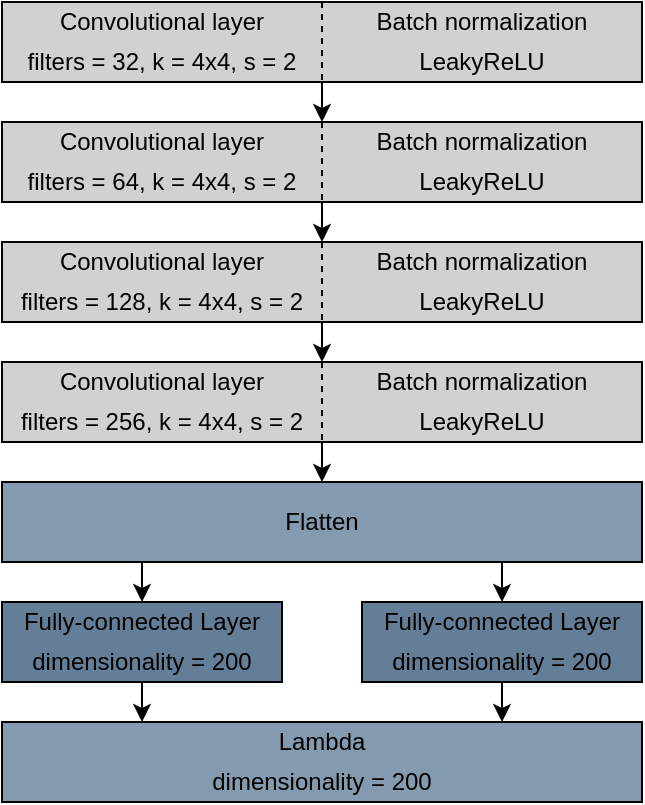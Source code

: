 <mxfile version="13.2.3" type="device"><diagram id="Jjx0yToGkwg_aagyGWfe" name="Page-1"><mxGraphModel dx="474" dy="278" grid="1" gridSize="10" guides="1" tooltips="1" connect="1" arrows="1" fold="1" page="1" pageScale="1" pageWidth="827" pageHeight="1169" math="0" shadow="0"><root><mxCell id="0"/><mxCell id="1" parent="0"/><mxCell id="CDcF8ZXSjtsJYcFYullk-2" value="" style="rounded=0;whiteSpace=wrap;html=1;fillColor=#D1D1D1;" parent="1" vertex="1"><mxGeometry x="160" y="140" width="320" height="40" as="geometry"/></mxCell><mxCell id="CDcF8ZXSjtsJYcFYullk-3" value="Convolutional layer" style="text;html=1;strokeColor=none;fillColor=none;align=center;verticalAlign=middle;whiteSpace=wrap;rounded=0;" parent="1" vertex="1"><mxGeometry x="160" y="140" width="160" height="20" as="geometry"/></mxCell><mxCell id="CDcF8ZXSjtsJYcFYullk-6" value="" style="endArrow=none;dashed=1;html=1;entryX=0.5;entryY=1;entryDx=0;entryDy=0;exitX=0.5;exitY=0;exitDx=0;exitDy=0;" parent="1" source="CDcF8ZXSjtsJYcFYullk-2" target="CDcF8ZXSjtsJYcFYullk-2" edge="1"><mxGeometry width="50" height="50" relative="1" as="geometry"><mxPoint x="310" y="240" as="sourcePoint"/><mxPoint x="360" y="190" as="targetPoint"/></mxGeometry></mxCell><mxCell id="CDcF8ZXSjtsJYcFYullk-7" value="filters = 32, k = 4x4, s = 2" style="text;html=1;strokeColor=none;fillColor=none;align=center;verticalAlign=middle;whiteSpace=wrap;rounded=0;" parent="1" vertex="1"><mxGeometry x="160" y="160" width="160" height="20" as="geometry"/></mxCell><mxCell id="RywAvWcUeMI54Gjnnr_F-1" style="edgeStyle=orthogonalEdgeStyle;rounded=0;orthogonalLoop=1;jettySize=auto;html=1;exitX=0;exitY=1;exitDx=0;exitDy=0;entryX=0;entryY=0;entryDx=0;entryDy=0;" edge="1" parent="1" source="CDcF8ZXSjtsJYcFYullk-8" target="CDcF8ZXSjtsJYcFYullk-21"><mxGeometry relative="1" as="geometry"/></mxCell><mxCell id="CDcF8ZXSjtsJYcFYullk-8" value="LeakyReLU" style="text;html=1;strokeColor=none;fillColor=none;align=center;verticalAlign=middle;whiteSpace=wrap;rounded=0;" parent="1" vertex="1"><mxGeometry x="320" y="160" width="160" height="20" as="geometry"/></mxCell><mxCell id="CDcF8ZXSjtsJYcFYullk-9" value="Batch normalization" style="text;html=1;strokeColor=none;fillColor=none;align=center;verticalAlign=middle;whiteSpace=wrap;rounded=0;" parent="1" vertex="1"><mxGeometry x="320" y="140" width="160" height="20" as="geometry"/></mxCell><mxCell id="CDcF8ZXSjtsJYcFYullk-16" value="" style="rounded=0;whiteSpace=wrap;html=1;fillColor=#D1D1D1;" parent="1" vertex="1"><mxGeometry x="160" y="200" width="320" height="40" as="geometry"/></mxCell><mxCell id="CDcF8ZXSjtsJYcFYullk-17" value="Convolutional layer" style="text;html=1;strokeColor=none;fillColor=none;align=center;verticalAlign=middle;whiteSpace=wrap;rounded=0;" parent="1" vertex="1"><mxGeometry x="160" y="200" width="160" height="20" as="geometry"/></mxCell><mxCell id="CDcF8ZXSjtsJYcFYullk-18" value="" style="endArrow=none;dashed=1;html=1;entryX=0.5;entryY=1;entryDx=0;entryDy=0;exitX=0.5;exitY=0;exitDx=0;exitDy=0;" parent="1" source="CDcF8ZXSjtsJYcFYullk-16" target="CDcF8ZXSjtsJYcFYullk-16" edge="1"><mxGeometry width="50" height="50" relative="1" as="geometry"><mxPoint x="310" y="300" as="sourcePoint"/><mxPoint x="360" y="250" as="targetPoint"/></mxGeometry></mxCell><mxCell id="CDcF8ZXSjtsJYcFYullk-19" value="filters = 64, k = 4x4, s = 2" style="text;html=1;strokeColor=none;fillColor=none;align=center;verticalAlign=middle;whiteSpace=wrap;rounded=0;" parent="1" vertex="1"><mxGeometry x="160" y="220" width="160" height="20" as="geometry"/></mxCell><mxCell id="RywAvWcUeMI54Gjnnr_F-2" style="edgeStyle=orthogonalEdgeStyle;rounded=0;orthogonalLoop=1;jettySize=auto;html=1;exitX=0;exitY=1;exitDx=0;exitDy=0;entryX=0;entryY=0;entryDx=0;entryDy=0;" edge="1" parent="1" source="CDcF8ZXSjtsJYcFYullk-20" target="CDcF8ZXSjtsJYcFYullk-27"><mxGeometry relative="1" as="geometry"/></mxCell><mxCell id="CDcF8ZXSjtsJYcFYullk-20" value="LeakyReLU" style="text;html=1;strokeColor=none;fillColor=none;align=center;verticalAlign=middle;whiteSpace=wrap;rounded=0;" parent="1" vertex="1"><mxGeometry x="320" y="220" width="160" height="20" as="geometry"/></mxCell><mxCell id="CDcF8ZXSjtsJYcFYullk-21" value="Batch normalization" style="text;html=1;strokeColor=none;fillColor=none;align=center;verticalAlign=middle;whiteSpace=wrap;rounded=0;" parent="1" vertex="1"><mxGeometry x="320" y="200" width="160" height="20" as="geometry"/></mxCell><mxCell id="CDcF8ZXSjtsJYcFYullk-22" value="" style="rounded=0;whiteSpace=wrap;html=1;fillColor=#D1D1D1;" parent="1" vertex="1"><mxGeometry x="160" y="260" width="320" height="40" as="geometry"/></mxCell><mxCell id="CDcF8ZXSjtsJYcFYullk-23" value="Convolutional layer" style="text;html=1;strokeColor=none;fillColor=none;align=center;verticalAlign=middle;whiteSpace=wrap;rounded=0;" parent="1" vertex="1"><mxGeometry x="160" y="260" width="160" height="20" as="geometry"/></mxCell><mxCell id="CDcF8ZXSjtsJYcFYullk-24" value="" style="endArrow=none;dashed=1;html=1;entryX=0.5;entryY=1;entryDx=0;entryDy=0;exitX=0.5;exitY=0;exitDx=0;exitDy=0;" parent="1" source="CDcF8ZXSjtsJYcFYullk-22" target="CDcF8ZXSjtsJYcFYullk-22" edge="1"><mxGeometry width="50" height="50" relative="1" as="geometry"><mxPoint x="310" y="360" as="sourcePoint"/><mxPoint x="360" y="310" as="targetPoint"/></mxGeometry></mxCell><mxCell id="CDcF8ZXSjtsJYcFYullk-25" value="filters = 128, k = 4x4, s = 2" style="text;html=1;strokeColor=none;fillColor=none;align=center;verticalAlign=middle;whiteSpace=wrap;rounded=0;" parent="1" vertex="1"><mxGeometry x="160" y="280" width="160" height="20" as="geometry"/></mxCell><mxCell id="RywAvWcUeMI54Gjnnr_F-3" style="edgeStyle=orthogonalEdgeStyle;rounded=0;orthogonalLoop=1;jettySize=auto;html=1;exitX=0;exitY=1;exitDx=0;exitDy=0;entryX=0;entryY=0;entryDx=0;entryDy=0;" edge="1" parent="1" source="CDcF8ZXSjtsJYcFYullk-26" target="CDcF8ZXSjtsJYcFYullk-33"><mxGeometry relative="1" as="geometry"/></mxCell><mxCell id="CDcF8ZXSjtsJYcFYullk-26" value="LeakyReLU" style="text;html=1;strokeColor=none;fillColor=none;align=center;verticalAlign=middle;whiteSpace=wrap;rounded=0;" parent="1" vertex="1"><mxGeometry x="320" y="280" width="160" height="20" as="geometry"/></mxCell><mxCell id="CDcF8ZXSjtsJYcFYullk-27" value="Batch normalization" style="text;html=1;strokeColor=none;fillColor=none;align=center;verticalAlign=middle;whiteSpace=wrap;rounded=0;" parent="1" vertex="1"><mxGeometry x="320" y="260" width="160" height="20" as="geometry"/></mxCell><mxCell id="CDcF8ZXSjtsJYcFYullk-28" value="" style="rounded=0;whiteSpace=wrap;html=1;fillColor=#D1D1D1;" parent="1" vertex="1"><mxGeometry x="160" y="320" width="320" height="40" as="geometry"/></mxCell><mxCell id="CDcF8ZXSjtsJYcFYullk-29" value="Convolutional layer" style="text;html=1;strokeColor=none;fillColor=none;align=center;verticalAlign=middle;whiteSpace=wrap;rounded=0;" parent="1" vertex="1"><mxGeometry x="160" y="320" width="160" height="20" as="geometry"/></mxCell><mxCell id="CDcF8ZXSjtsJYcFYullk-30" value="" style="endArrow=none;dashed=1;html=1;entryX=0.5;entryY=1;entryDx=0;entryDy=0;exitX=0.5;exitY=0;exitDx=0;exitDy=0;" parent="1" source="CDcF8ZXSjtsJYcFYullk-28" target="CDcF8ZXSjtsJYcFYullk-28" edge="1"><mxGeometry width="50" height="50" relative="1" as="geometry"><mxPoint x="310" y="420" as="sourcePoint"/><mxPoint x="360" y="370" as="targetPoint"/></mxGeometry></mxCell><mxCell id="CDcF8ZXSjtsJYcFYullk-31" value="filters = 256, k = 4x4, s = 2" style="text;html=1;strokeColor=none;fillColor=none;align=center;verticalAlign=middle;whiteSpace=wrap;rounded=0;" parent="1" vertex="1"><mxGeometry x="160" y="340" width="160" height="20" as="geometry"/></mxCell><mxCell id="RywAvWcUeMI54Gjnnr_F-4" style="edgeStyle=orthogonalEdgeStyle;rounded=0;orthogonalLoop=1;jettySize=auto;html=1;exitX=0;exitY=1;exitDx=0;exitDy=0;entryX=0.5;entryY=0;entryDx=0;entryDy=0;" edge="1" parent="1" source="CDcF8ZXSjtsJYcFYullk-32" target="CDcF8ZXSjtsJYcFYullk-35"><mxGeometry relative="1" as="geometry"/></mxCell><mxCell id="CDcF8ZXSjtsJYcFYullk-32" value="LeakyReLU" style="text;html=1;strokeColor=none;fillColor=none;align=center;verticalAlign=middle;whiteSpace=wrap;rounded=0;" parent="1" vertex="1"><mxGeometry x="320" y="340" width="160" height="20" as="geometry"/></mxCell><mxCell id="CDcF8ZXSjtsJYcFYullk-33" value="Batch normalization" style="text;html=1;strokeColor=none;fillColor=none;align=center;verticalAlign=middle;whiteSpace=wrap;rounded=0;" parent="1" vertex="1"><mxGeometry x="320" y="320" width="160" height="20" as="geometry"/></mxCell><mxCell id="CDcF8ZXSjtsJYcFYullk-34" value="" style="rounded=0;whiteSpace=wrap;html=1;fillColor=#849AAE;" parent="1" vertex="1"><mxGeometry x="160" y="380" width="320" height="40" as="geometry"/></mxCell><mxCell id="CDcF8ZXSjtsJYcFYullk-35" value="Flatten" style="text;html=1;strokeColor=none;fillColor=none;align=center;verticalAlign=middle;whiteSpace=wrap;rounded=0;" parent="1" vertex="1"><mxGeometry x="280" y="380" width="80" height="40" as="geometry"/></mxCell><mxCell id="XZGoZNN-fJHgdsRBJ12V-1" value="" style="rounded=0;whiteSpace=wrap;html=1;fillColor=#637E96;" parent="1" vertex="1"><mxGeometry x="160" y="440" width="140" height="40" as="geometry"/></mxCell><mxCell id="XZGoZNN-fJHgdsRBJ12V-2" value="Fully-connected Layer" style="text;html=1;strokeColor=none;fillColor=none;align=center;verticalAlign=middle;whiteSpace=wrap;rounded=0;" parent="1" vertex="1"><mxGeometry x="160" y="440" width="140" height="20" as="geometry"/></mxCell><mxCell id="XZGoZNN-fJHgdsRBJ12V-3" value="dimensionality = 200" style="text;html=1;strokeColor=none;fillColor=none;align=center;verticalAlign=middle;whiteSpace=wrap;rounded=0;" parent="1" vertex="1"><mxGeometry x="160" y="460" width="140" height="20" as="geometry"/></mxCell><mxCell id="XZGoZNN-fJHgdsRBJ12V-11" value="" style="endArrow=classic;html=1;entryX=0.5;entryY=0;entryDx=0;entryDy=0;" parent="1" target="XZGoZNN-fJHgdsRBJ12V-2" edge="1"><mxGeometry width="50" height="50" relative="1" as="geometry"><mxPoint x="230" y="420" as="sourcePoint"/><mxPoint x="230" y="490" as="targetPoint"/></mxGeometry></mxCell><mxCell id="XZGoZNN-fJHgdsRBJ12V-16" value="" style="rounded=0;whiteSpace=wrap;html=1;fillColor=#637E96;" parent="1" vertex="1"><mxGeometry x="340" y="440" width="140" height="40" as="geometry"/></mxCell><mxCell id="XZGoZNN-fJHgdsRBJ12V-17" value="Fully-connected Layer" style="text;html=1;strokeColor=none;fillColor=none;align=center;verticalAlign=middle;whiteSpace=wrap;rounded=0;" parent="1" vertex="1"><mxGeometry x="340" y="440" width="140" height="20" as="geometry"/></mxCell><mxCell id="XZGoZNN-fJHgdsRBJ12V-18" value="dimensionality = 200" style="text;html=1;strokeColor=none;fillColor=none;align=center;verticalAlign=middle;whiteSpace=wrap;rounded=0;" parent="1" vertex="1"><mxGeometry x="340" y="460" width="140" height="20" as="geometry"/></mxCell><mxCell id="XZGoZNN-fJHgdsRBJ12V-19" value="" style="endArrow=classic;html=1;entryX=0.5;entryY=0;entryDx=0;entryDy=0;" parent="1" target="XZGoZNN-fJHgdsRBJ12V-17" edge="1"><mxGeometry width="50" height="50" relative="1" as="geometry"><mxPoint x="410" y="420" as="sourcePoint"/><mxPoint x="410" y="490" as="targetPoint"/></mxGeometry></mxCell><mxCell id="XZGoZNN-fJHgdsRBJ12V-20" value="" style="endArrow=classic;html=1;exitX=0.5;exitY=1;exitDx=0;exitDy=0;" parent="1" source="XZGoZNN-fJHgdsRBJ12V-3" edge="1"><mxGeometry width="50" height="50" relative="1" as="geometry"><mxPoint x="240" y="520" as="sourcePoint"/><mxPoint x="230" y="500" as="targetPoint"/></mxGeometry></mxCell><mxCell id="XZGoZNN-fJHgdsRBJ12V-21" value="" style="endArrow=classic;html=1;exitX=0.5;exitY=1;exitDx=0;exitDy=0;" parent="1" source="XZGoZNN-fJHgdsRBJ12V-18" edge="1"><mxGeometry width="50" height="50" relative="1" as="geometry"><mxPoint x="409.92" y="490" as="sourcePoint"/><mxPoint x="410" y="500" as="targetPoint"/></mxGeometry></mxCell><mxCell id="XZGoZNN-fJHgdsRBJ12V-23" value="" style="rounded=0;whiteSpace=wrap;html=1;fillColor=#849AAE;" parent="1" vertex="1"><mxGeometry x="160" y="500" width="320" height="40" as="geometry"/></mxCell><mxCell id="XZGoZNN-fJHgdsRBJ12V-24" value="Lambda" style="text;html=1;strokeColor=none;fillColor=none;align=center;verticalAlign=middle;whiteSpace=wrap;rounded=0;" parent="1" vertex="1"><mxGeometry x="280" y="500" width="80" height="20" as="geometry"/></mxCell><mxCell id="XZGoZNN-fJHgdsRBJ12V-26" value="dimensionality = 200" style="text;html=1;strokeColor=none;fillColor=none;align=center;verticalAlign=middle;whiteSpace=wrap;rounded=0;" parent="1" vertex="1"><mxGeometry x="250" y="520" width="140" height="20" as="geometry"/></mxCell></root></mxGraphModel></diagram></mxfile>